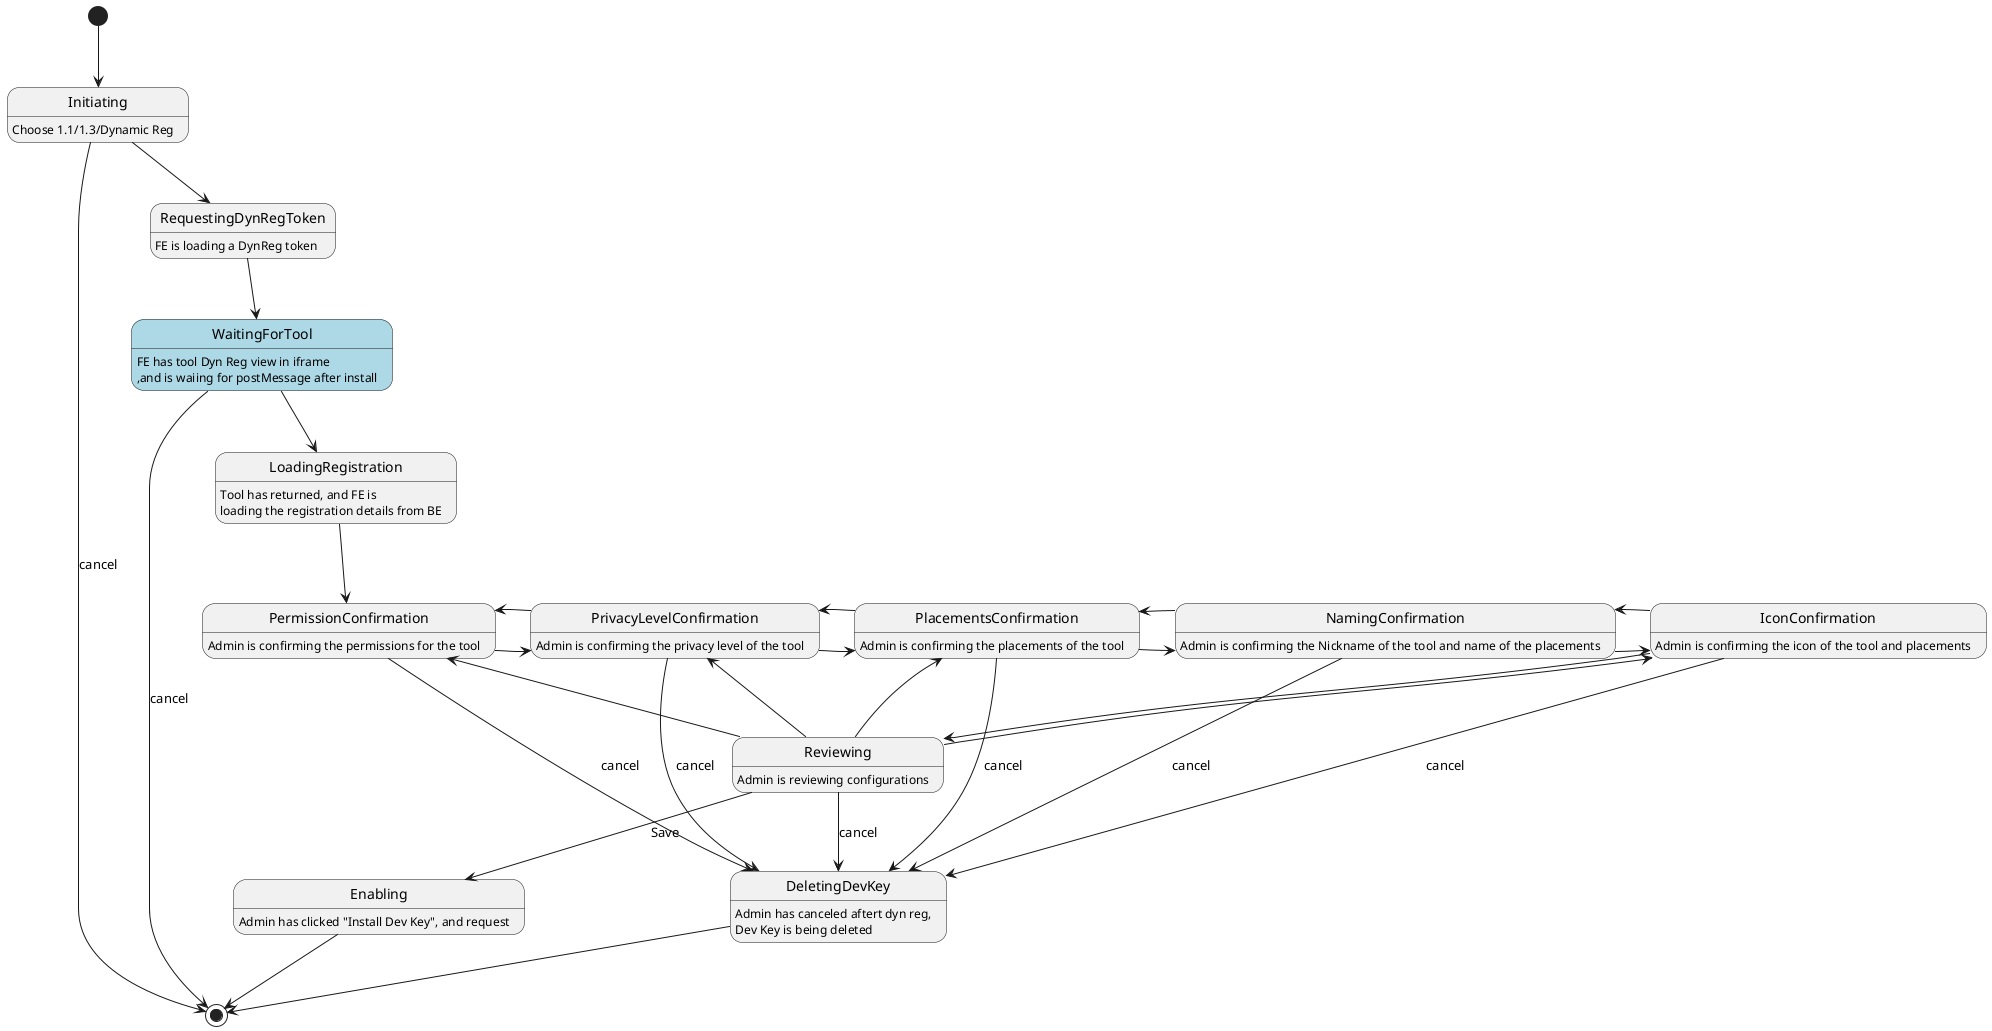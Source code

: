 @startuml Dynamic Registration Wizard
Initiating: Choose 1.1/1.3/Dynamic Reg
RequestingDynRegToken: FE is loading a DynReg token

state WaitingForTool #lightblue : FE has tool Dyn Reg view in iframe\n,and is waiing for postMessage after install
LoadingRegistration: Tool has returned, and FE is\nloading the registration details from BE

PermissionConfirmation: Admin is confirming the permissions for the tool
PrivacyLevelConfirmation: Admin is confirming the privacy level of the tool
PlacementsConfirmation: Admin is confirming the placements of the tool
NamingConfirmation: Admin is confirming the Nickname of the tool and name of the placements
IconConfirmation: Admin is confirming the icon of the tool and placements

Reviewing: Admin is reviewing configurations
DeletingDevKey: Admin has canceled aftert dyn reg,\nDev Key is being deleted
Enabling: Admin has clicked "Install Dev Key", and request 


[*] --> Initiating
Initiating --> [*] : cancel
Initiating --> RequestingDynRegToken
RequestingDynRegToken --> WaitingForTool
WaitingForTool --> [*] : cancel
WaitingForTool --> LoadingRegistration
LoadingRegistration --> PermissionConfirmation


PermissionConfirmation -> PrivacyLevelConfirmation
PrivacyLevelConfirmation -> PermissionConfirmation

PrivacyLevelConfirmation -> PlacementsConfirmation
PlacementsConfirmation -> PrivacyLevelConfirmation

PlacementsConfirmation -> NamingConfirmation
NamingConfirmation -> PlacementsConfirmation

NamingConfirmation -> IconConfirmation
IconConfirmation -> NamingConfirmation

IconConfirmation --> Reviewing
Reviewing --> IconConfirmation


Reviewing --> PlacementsConfirmation
Reviewing --> PrivacyLevelConfirmation
Reviewing --> PermissionConfirmation

Reviewing --> Enabling : Save
Enabling --> [*]

PermissionConfirmation --> DeletingDevKey : cancel
PrivacyLevelConfirmation --> DeletingDevKey : cancel
PlacementsConfirmation --> DeletingDevKey : cancel
NamingConfirmation --> DeletingDevKey : cancel
IconConfirmation --> DeletingDevKey : cancel
Reviewing --> DeletingDevKey : cancel

DeletingDevKey --> [*]
@enduml